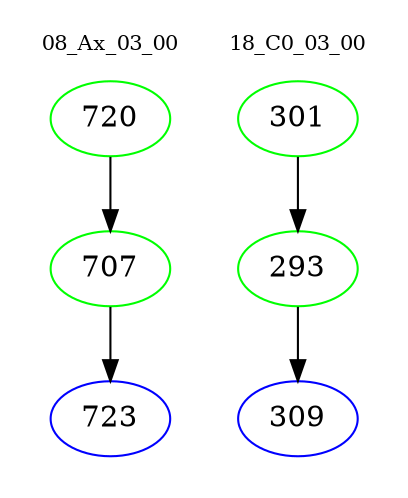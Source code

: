 digraph{
subgraph cluster_0 {
color = white
label = "08_Ax_03_00";
fontsize=10;
T0_720 [label="720", color="green"]
T0_720 -> T0_707 [color="black"]
T0_707 [label="707", color="green"]
T0_707 -> T0_723 [color="black"]
T0_723 [label="723", color="blue"]
}
subgraph cluster_1 {
color = white
label = "18_C0_03_00";
fontsize=10;
T1_301 [label="301", color="green"]
T1_301 -> T1_293 [color="black"]
T1_293 [label="293", color="green"]
T1_293 -> T1_309 [color="black"]
T1_309 [label="309", color="blue"]
}
}
